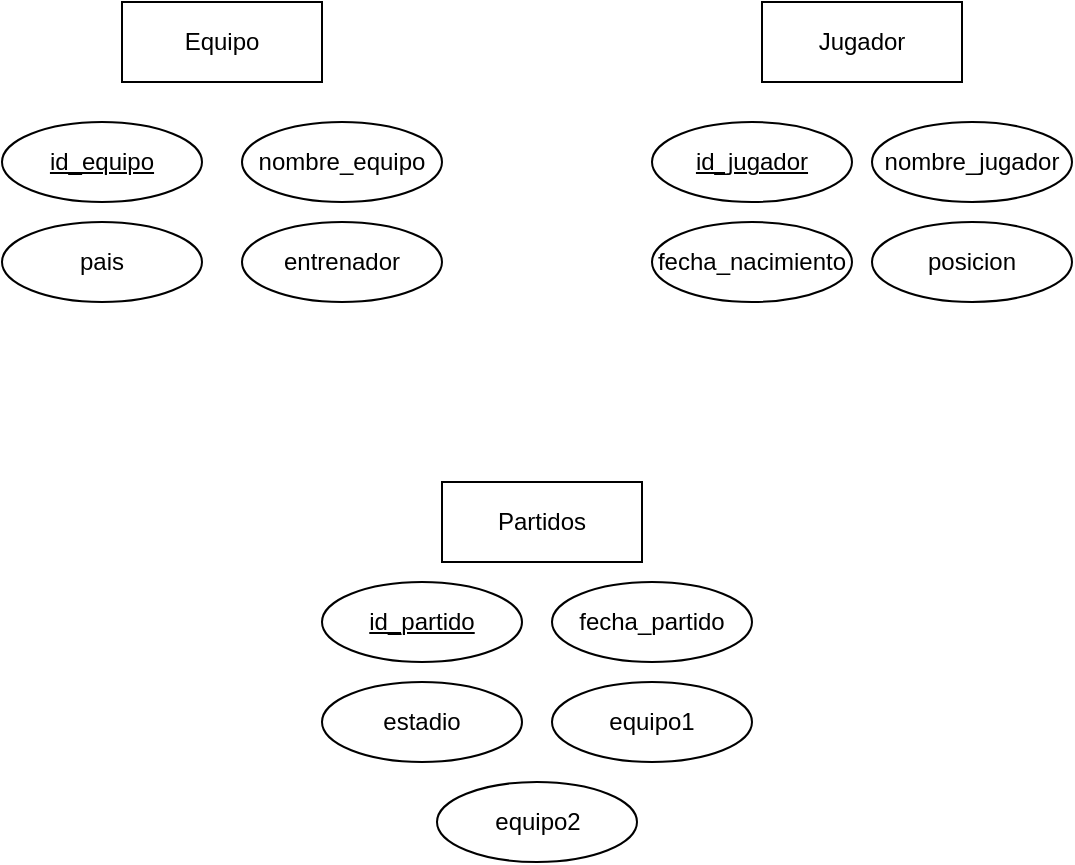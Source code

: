 <mxfile version="22.0.4" type="github">
  <diagram id="R2lEEEUBdFMjLlhIrx00" name="Page-1">
    <mxGraphModel dx="860" dy="917" grid="1" gridSize="10" guides="1" tooltips="1" connect="1" arrows="1" fold="1" page="1" pageScale="1" pageWidth="850" pageHeight="1100" math="0" shadow="0" extFonts="Permanent Marker^https://fonts.googleapis.com/css?family=Permanent+Marker">
      <root>
        <mxCell id="0" />
        <mxCell id="1" parent="0" />
        <mxCell id="IphxYgMlucJq1Pfs0UGr-1" value="Equipo" style="whiteSpace=wrap;html=1;align=center;" vertex="1" parent="1">
          <mxGeometry x="210" y="240" width="100" height="40" as="geometry" />
        </mxCell>
        <mxCell id="IphxYgMlucJq1Pfs0UGr-2" value="Jugador" style="whiteSpace=wrap;html=1;align=center;" vertex="1" parent="1">
          <mxGeometry x="530" y="240" width="100" height="40" as="geometry" />
        </mxCell>
        <mxCell id="IphxYgMlucJq1Pfs0UGr-3" value="Partidos" style="whiteSpace=wrap;html=1;align=center;" vertex="1" parent="1">
          <mxGeometry x="370" y="480" width="100" height="40" as="geometry" />
        </mxCell>
        <mxCell id="IphxYgMlucJq1Pfs0UGr-4" value="id_equipo" style="ellipse;whiteSpace=wrap;html=1;align=center;fontStyle=4" vertex="1" parent="1">
          <mxGeometry x="150" y="300" width="100" height="40" as="geometry" />
        </mxCell>
        <mxCell id="IphxYgMlucJq1Pfs0UGr-5" value="id_jugador" style="ellipse;whiteSpace=wrap;html=1;align=center;fontStyle=4" vertex="1" parent="1">
          <mxGeometry x="475" y="300" width="100" height="40" as="geometry" />
        </mxCell>
        <mxCell id="IphxYgMlucJq1Pfs0UGr-6" value="nombre_equipo" style="ellipse;whiteSpace=wrap;html=1;align=center;" vertex="1" parent="1">
          <mxGeometry x="270" y="300" width="100" height="40" as="geometry" />
        </mxCell>
        <mxCell id="IphxYgMlucJq1Pfs0UGr-7" value="nombre_jugador" style="ellipse;whiteSpace=wrap;html=1;align=center;" vertex="1" parent="1">
          <mxGeometry x="585" y="300" width="100" height="40" as="geometry" />
        </mxCell>
        <mxCell id="IphxYgMlucJq1Pfs0UGr-8" value="fecha_nacimiento" style="ellipse;whiteSpace=wrap;html=1;align=center;" vertex="1" parent="1">
          <mxGeometry x="475" y="350" width="100" height="40" as="geometry" />
        </mxCell>
        <mxCell id="IphxYgMlucJq1Pfs0UGr-9" value="pais" style="ellipse;whiteSpace=wrap;html=1;align=center;" vertex="1" parent="1">
          <mxGeometry x="150" y="350" width="100" height="40" as="geometry" />
        </mxCell>
        <mxCell id="IphxYgMlucJq1Pfs0UGr-10" value="entrenador" style="ellipse;whiteSpace=wrap;html=1;align=center;" vertex="1" parent="1">
          <mxGeometry x="270" y="350" width="100" height="40" as="geometry" />
        </mxCell>
        <mxCell id="IphxYgMlucJq1Pfs0UGr-11" value="posicion" style="ellipse;whiteSpace=wrap;html=1;align=center;" vertex="1" parent="1">
          <mxGeometry x="585" y="350" width="100" height="40" as="geometry" />
        </mxCell>
        <mxCell id="IphxYgMlucJq1Pfs0UGr-12" value="id_partido" style="ellipse;whiteSpace=wrap;html=1;align=center;fontStyle=4" vertex="1" parent="1">
          <mxGeometry x="310" y="530" width="100" height="40" as="geometry" />
        </mxCell>
        <mxCell id="IphxYgMlucJq1Pfs0UGr-13" value="fecha_partido" style="ellipse;whiteSpace=wrap;html=1;align=center;" vertex="1" parent="1">
          <mxGeometry x="425" y="530" width="100" height="40" as="geometry" />
        </mxCell>
        <mxCell id="IphxYgMlucJq1Pfs0UGr-14" value="estadio" style="ellipse;whiteSpace=wrap;html=1;align=center;" vertex="1" parent="1">
          <mxGeometry x="310" y="580" width="100" height="40" as="geometry" />
        </mxCell>
        <mxCell id="IphxYgMlucJq1Pfs0UGr-15" value="equipo1" style="ellipse;whiteSpace=wrap;html=1;align=center;" vertex="1" parent="1">
          <mxGeometry x="425" y="580" width="100" height="40" as="geometry" />
        </mxCell>
        <mxCell id="IphxYgMlucJq1Pfs0UGr-16" value="equipo2" style="ellipse;whiteSpace=wrap;html=1;align=center;" vertex="1" parent="1">
          <mxGeometry x="367.5" y="630" width="100" height="40" as="geometry" />
        </mxCell>
      </root>
    </mxGraphModel>
  </diagram>
</mxfile>
